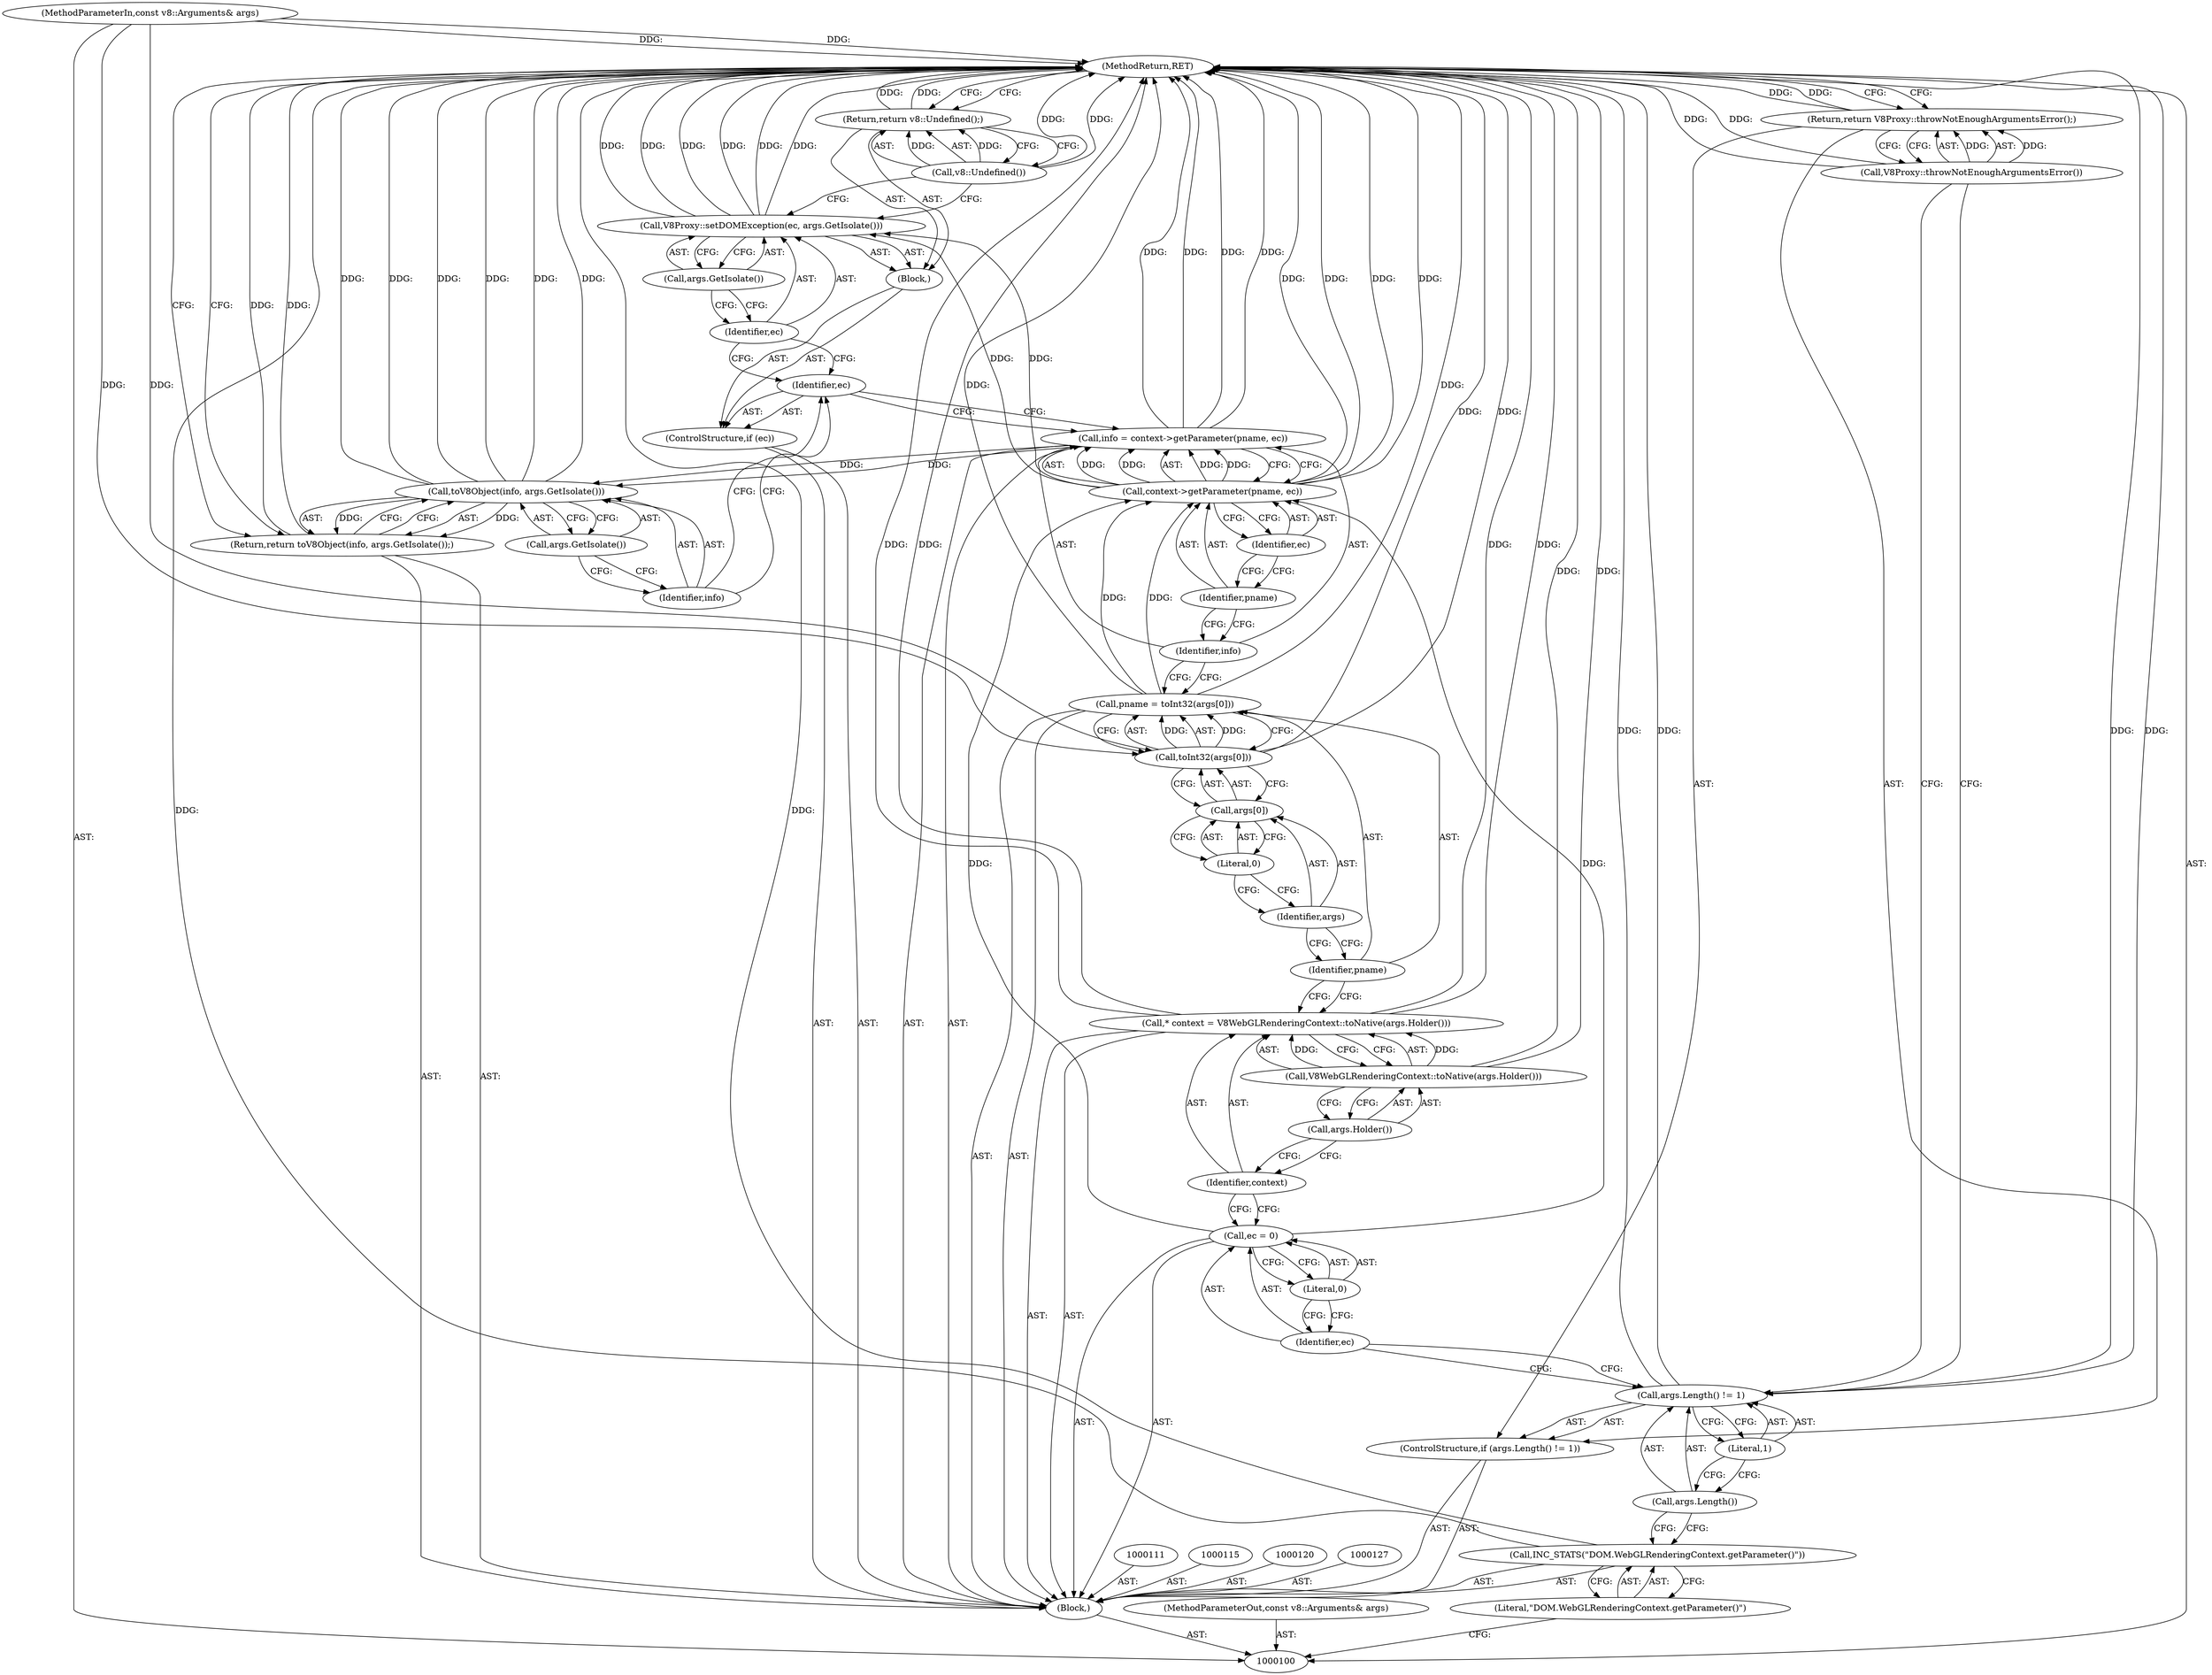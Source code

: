 digraph "1_Chrome_e9372a1bfd3588a80fcf49aa07321f0971dd6091_58" {
"1000145" [label="(MethodReturn,RET)"];
"1000101" [label="(MethodParameterIn,const v8::Arguments& args)"];
"1000212" [label="(MethodParameterOut,const v8::Arguments& args)"];
"1000121" [label="(Call,pname = toInt32(args[0]))"];
"1000122" [label="(Identifier,pname)"];
"1000123" [label="(Call,toInt32(args[0]))"];
"1000124" [label="(Call,args[0])"];
"1000125" [label="(Identifier,args)"];
"1000126" [label="(Literal,0)"];
"1000128" [label="(Call,info = context->getParameter(pname, ec))"];
"1000129" [label="(Identifier,info)"];
"1000130" [label="(Call,context->getParameter(pname, ec))"];
"1000131" [label="(Identifier,pname)"];
"1000132" [label="(Identifier,ec)"];
"1000135" [label="(Block,)"];
"1000133" [label="(ControlStructure,if (ec))"];
"1000134" [label="(Identifier,ec)"];
"1000137" [label="(Identifier,ec)"];
"1000138" [label="(Call,args.GetIsolate())"];
"1000136" [label="(Call,V8Proxy::setDOMException(ec, args.GetIsolate()))"];
"1000140" [label="(Call,v8::Undefined())"];
"1000139" [label="(Return,return v8::Undefined();)"];
"1000142" [label="(Call,toV8Object(info, args.GetIsolate()))"];
"1000143" [label="(Identifier,info)"];
"1000144" [label="(Call,args.GetIsolate())"];
"1000141" [label="(Return,return toV8Object(info, args.GetIsolate());)"];
"1000102" [label="(Block,)"];
"1000104" [label="(Literal,\"DOM.WebGLRenderingContext.getParameter()\")"];
"1000103" [label="(Call,INC_STATS(\"DOM.WebGLRenderingContext.getParameter()\"))"];
"1000108" [label="(Literal,1)"];
"1000105" [label="(ControlStructure,if (args.Length() != 1))"];
"1000106" [label="(Call,args.Length() != 1)"];
"1000107" [label="(Call,args.Length())"];
"1000110" [label="(Call,V8Proxy::throwNotEnoughArgumentsError())"];
"1000109" [label="(Return,return V8Proxy::throwNotEnoughArgumentsError();)"];
"1000112" [label="(Call,ec = 0)"];
"1000113" [label="(Identifier,ec)"];
"1000114" [label="(Literal,0)"];
"1000116" [label="(Call,* context = V8WebGLRenderingContext::toNative(args.Holder()))"];
"1000117" [label="(Identifier,context)"];
"1000118" [label="(Call,V8WebGLRenderingContext::toNative(args.Holder()))"];
"1000119" [label="(Call,args.Holder())"];
"1000145" -> "1000100"  [label="AST: "];
"1000145" -> "1000109"  [label="CFG: "];
"1000145" -> "1000139"  [label="CFG: "];
"1000145" -> "1000141"  [label="CFG: "];
"1000139" -> "1000145"  [label="DDG: "];
"1000116" -> "1000145"  [label="DDG: "];
"1000116" -> "1000145"  [label="DDG: "];
"1000128" -> "1000145"  [label="DDG: "];
"1000128" -> "1000145"  [label="DDG: "];
"1000142" -> "1000145"  [label="DDG: "];
"1000142" -> "1000145"  [label="DDG: "];
"1000142" -> "1000145"  [label="DDG: "];
"1000106" -> "1000145"  [label="DDG: "];
"1000106" -> "1000145"  [label="DDG: "];
"1000140" -> "1000145"  [label="DDG: "];
"1000118" -> "1000145"  [label="DDG: "];
"1000121" -> "1000145"  [label="DDG: "];
"1000130" -> "1000145"  [label="DDG: "];
"1000130" -> "1000145"  [label="DDG: "];
"1000103" -> "1000145"  [label="DDG: "];
"1000101" -> "1000145"  [label="DDG: "];
"1000110" -> "1000145"  [label="DDG: "];
"1000136" -> "1000145"  [label="DDG: "];
"1000136" -> "1000145"  [label="DDG: "];
"1000136" -> "1000145"  [label="DDG: "];
"1000123" -> "1000145"  [label="DDG: "];
"1000141" -> "1000145"  [label="DDG: "];
"1000109" -> "1000145"  [label="DDG: "];
"1000101" -> "1000100"  [label="AST: "];
"1000101" -> "1000145"  [label="DDG: "];
"1000101" -> "1000123"  [label="DDG: "];
"1000212" -> "1000100"  [label="AST: "];
"1000121" -> "1000102"  [label="AST: "];
"1000121" -> "1000123"  [label="CFG: "];
"1000122" -> "1000121"  [label="AST: "];
"1000123" -> "1000121"  [label="AST: "];
"1000129" -> "1000121"  [label="CFG: "];
"1000121" -> "1000145"  [label="DDG: "];
"1000123" -> "1000121"  [label="DDG: "];
"1000121" -> "1000130"  [label="DDG: "];
"1000122" -> "1000121"  [label="AST: "];
"1000122" -> "1000116"  [label="CFG: "];
"1000125" -> "1000122"  [label="CFG: "];
"1000123" -> "1000121"  [label="AST: "];
"1000123" -> "1000124"  [label="CFG: "];
"1000124" -> "1000123"  [label="AST: "];
"1000121" -> "1000123"  [label="CFG: "];
"1000123" -> "1000145"  [label="DDG: "];
"1000123" -> "1000121"  [label="DDG: "];
"1000101" -> "1000123"  [label="DDG: "];
"1000124" -> "1000123"  [label="AST: "];
"1000124" -> "1000126"  [label="CFG: "];
"1000125" -> "1000124"  [label="AST: "];
"1000126" -> "1000124"  [label="AST: "];
"1000123" -> "1000124"  [label="CFG: "];
"1000125" -> "1000124"  [label="AST: "];
"1000125" -> "1000122"  [label="CFG: "];
"1000126" -> "1000125"  [label="CFG: "];
"1000126" -> "1000124"  [label="AST: "];
"1000126" -> "1000125"  [label="CFG: "];
"1000124" -> "1000126"  [label="CFG: "];
"1000128" -> "1000102"  [label="AST: "];
"1000128" -> "1000130"  [label="CFG: "];
"1000129" -> "1000128"  [label="AST: "];
"1000130" -> "1000128"  [label="AST: "];
"1000134" -> "1000128"  [label="CFG: "];
"1000128" -> "1000145"  [label="DDG: "];
"1000128" -> "1000145"  [label="DDG: "];
"1000130" -> "1000128"  [label="DDG: "];
"1000130" -> "1000128"  [label="DDG: "];
"1000128" -> "1000142"  [label="DDG: "];
"1000129" -> "1000128"  [label="AST: "];
"1000129" -> "1000121"  [label="CFG: "];
"1000131" -> "1000129"  [label="CFG: "];
"1000130" -> "1000128"  [label="AST: "];
"1000130" -> "1000132"  [label="CFG: "];
"1000131" -> "1000130"  [label="AST: "];
"1000132" -> "1000130"  [label="AST: "];
"1000128" -> "1000130"  [label="CFG: "];
"1000130" -> "1000145"  [label="DDG: "];
"1000130" -> "1000145"  [label="DDG: "];
"1000130" -> "1000128"  [label="DDG: "];
"1000130" -> "1000128"  [label="DDG: "];
"1000121" -> "1000130"  [label="DDG: "];
"1000112" -> "1000130"  [label="DDG: "];
"1000130" -> "1000136"  [label="DDG: "];
"1000131" -> "1000130"  [label="AST: "];
"1000131" -> "1000129"  [label="CFG: "];
"1000132" -> "1000131"  [label="CFG: "];
"1000132" -> "1000130"  [label="AST: "];
"1000132" -> "1000131"  [label="CFG: "];
"1000130" -> "1000132"  [label="CFG: "];
"1000135" -> "1000133"  [label="AST: "];
"1000136" -> "1000135"  [label="AST: "];
"1000139" -> "1000135"  [label="AST: "];
"1000133" -> "1000102"  [label="AST: "];
"1000134" -> "1000133"  [label="AST: "];
"1000135" -> "1000133"  [label="AST: "];
"1000134" -> "1000133"  [label="AST: "];
"1000134" -> "1000128"  [label="CFG: "];
"1000137" -> "1000134"  [label="CFG: "];
"1000143" -> "1000134"  [label="CFG: "];
"1000137" -> "1000136"  [label="AST: "];
"1000137" -> "1000134"  [label="CFG: "];
"1000138" -> "1000137"  [label="CFG: "];
"1000138" -> "1000136"  [label="AST: "];
"1000138" -> "1000137"  [label="CFG: "];
"1000136" -> "1000138"  [label="CFG: "];
"1000136" -> "1000135"  [label="AST: "];
"1000136" -> "1000138"  [label="CFG: "];
"1000137" -> "1000136"  [label="AST: "];
"1000138" -> "1000136"  [label="AST: "];
"1000140" -> "1000136"  [label="CFG: "];
"1000136" -> "1000145"  [label="DDG: "];
"1000136" -> "1000145"  [label="DDG: "];
"1000136" -> "1000145"  [label="DDG: "];
"1000130" -> "1000136"  [label="DDG: "];
"1000140" -> "1000139"  [label="AST: "];
"1000140" -> "1000136"  [label="CFG: "];
"1000139" -> "1000140"  [label="CFG: "];
"1000140" -> "1000145"  [label="DDG: "];
"1000140" -> "1000139"  [label="DDG: "];
"1000139" -> "1000135"  [label="AST: "];
"1000139" -> "1000140"  [label="CFG: "];
"1000140" -> "1000139"  [label="AST: "];
"1000145" -> "1000139"  [label="CFG: "];
"1000139" -> "1000145"  [label="DDG: "];
"1000140" -> "1000139"  [label="DDG: "];
"1000142" -> "1000141"  [label="AST: "];
"1000142" -> "1000144"  [label="CFG: "];
"1000143" -> "1000142"  [label="AST: "];
"1000144" -> "1000142"  [label="AST: "];
"1000141" -> "1000142"  [label="CFG: "];
"1000142" -> "1000145"  [label="DDG: "];
"1000142" -> "1000145"  [label="DDG: "];
"1000142" -> "1000145"  [label="DDG: "];
"1000142" -> "1000141"  [label="DDG: "];
"1000128" -> "1000142"  [label="DDG: "];
"1000143" -> "1000142"  [label="AST: "];
"1000143" -> "1000134"  [label="CFG: "];
"1000144" -> "1000143"  [label="CFG: "];
"1000144" -> "1000142"  [label="AST: "];
"1000144" -> "1000143"  [label="CFG: "];
"1000142" -> "1000144"  [label="CFG: "];
"1000141" -> "1000102"  [label="AST: "];
"1000141" -> "1000142"  [label="CFG: "];
"1000142" -> "1000141"  [label="AST: "];
"1000145" -> "1000141"  [label="CFG: "];
"1000141" -> "1000145"  [label="DDG: "];
"1000142" -> "1000141"  [label="DDG: "];
"1000102" -> "1000100"  [label="AST: "];
"1000103" -> "1000102"  [label="AST: "];
"1000105" -> "1000102"  [label="AST: "];
"1000111" -> "1000102"  [label="AST: "];
"1000112" -> "1000102"  [label="AST: "];
"1000115" -> "1000102"  [label="AST: "];
"1000116" -> "1000102"  [label="AST: "];
"1000120" -> "1000102"  [label="AST: "];
"1000121" -> "1000102"  [label="AST: "];
"1000127" -> "1000102"  [label="AST: "];
"1000128" -> "1000102"  [label="AST: "];
"1000133" -> "1000102"  [label="AST: "];
"1000141" -> "1000102"  [label="AST: "];
"1000104" -> "1000103"  [label="AST: "];
"1000104" -> "1000100"  [label="CFG: "];
"1000103" -> "1000104"  [label="CFG: "];
"1000103" -> "1000102"  [label="AST: "];
"1000103" -> "1000104"  [label="CFG: "];
"1000104" -> "1000103"  [label="AST: "];
"1000107" -> "1000103"  [label="CFG: "];
"1000103" -> "1000145"  [label="DDG: "];
"1000108" -> "1000106"  [label="AST: "];
"1000108" -> "1000107"  [label="CFG: "];
"1000106" -> "1000108"  [label="CFG: "];
"1000105" -> "1000102"  [label="AST: "];
"1000106" -> "1000105"  [label="AST: "];
"1000109" -> "1000105"  [label="AST: "];
"1000106" -> "1000105"  [label="AST: "];
"1000106" -> "1000108"  [label="CFG: "];
"1000107" -> "1000106"  [label="AST: "];
"1000108" -> "1000106"  [label="AST: "];
"1000110" -> "1000106"  [label="CFG: "];
"1000113" -> "1000106"  [label="CFG: "];
"1000106" -> "1000145"  [label="DDG: "];
"1000106" -> "1000145"  [label="DDG: "];
"1000107" -> "1000106"  [label="AST: "];
"1000107" -> "1000103"  [label="CFG: "];
"1000108" -> "1000107"  [label="CFG: "];
"1000110" -> "1000109"  [label="AST: "];
"1000110" -> "1000106"  [label="CFG: "];
"1000109" -> "1000110"  [label="CFG: "];
"1000110" -> "1000145"  [label="DDG: "];
"1000110" -> "1000109"  [label="DDG: "];
"1000109" -> "1000105"  [label="AST: "];
"1000109" -> "1000110"  [label="CFG: "];
"1000110" -> "1000109"  [label="AST: "];
"1000145" -> "1000109"  [label="CFG: "];
"1000109" -> "1000145"  [label="DDG: "];
"1000110" -> "1000109"  [label="DDG: "];
"1000112" -> "1000102"  [label="AST: "];
"1000112" -> "1000114"  [label="CFG: "];
"1000113" -> "1000112"  [label="AST: "];
"1000114" -> "1000112"  [label="AST: "];
"1000117" -> "1000112"  [label="CFG: "];
"1000112" -> "1000130"  [label="DDG: "];
"1000113" -> "1000112"  [label="AST: "];
"1000113" -> "1000106"  [label="CFG: "];
"1000114" -> "1000113"  [label="CFG: "];
"1000114" -> "1000112"  [label="AST: "];
"1000114" -> "1000113"  [label="CFG: "];
"1000112" -> "1000114"  [label="CFG: "];
"1000116" -> "1000102"  [label="AST: "];
"1000116" -> "1000118"  [label="CFG: "];
"1000117" -> "1000116"  [label="AST: "];
"1000118" -> "1000116"  [label="AST: "];
"1000122" -> "1000116"  [label="CFG: "];
"1000116" -> "1000145"  [label="DDG: "];
"1000116" -> "1000145"  [label="DDG: "];
"1000118" -> "1000116"  [label="DDG: "];
"1000117" -> "1000116"  [label="AST: "];
"1000117" -> "1000112"  [label="CFG: "];
"1000119" -> "1000117"  [label="CFG: "];
"1000118" -> "1000116"  [label="AST: "];
"1000118" -> "1000119"  [label="CFG: "];
"1000119" -> "1000118"  [label="AST: "];
"1000116" -> "1000118"  [label="CFG: "];
"1000118" -> "1000145"  [label="DDG: "];
"1000118" -> "1000116"  [label="DDG: "];
"1000119" -> "1000118"  [label="AST: "];
"1000119" -> "1000117"  [label="CFG: "];
"1000118" -> "1000119"  [label="CFG: "];
}
